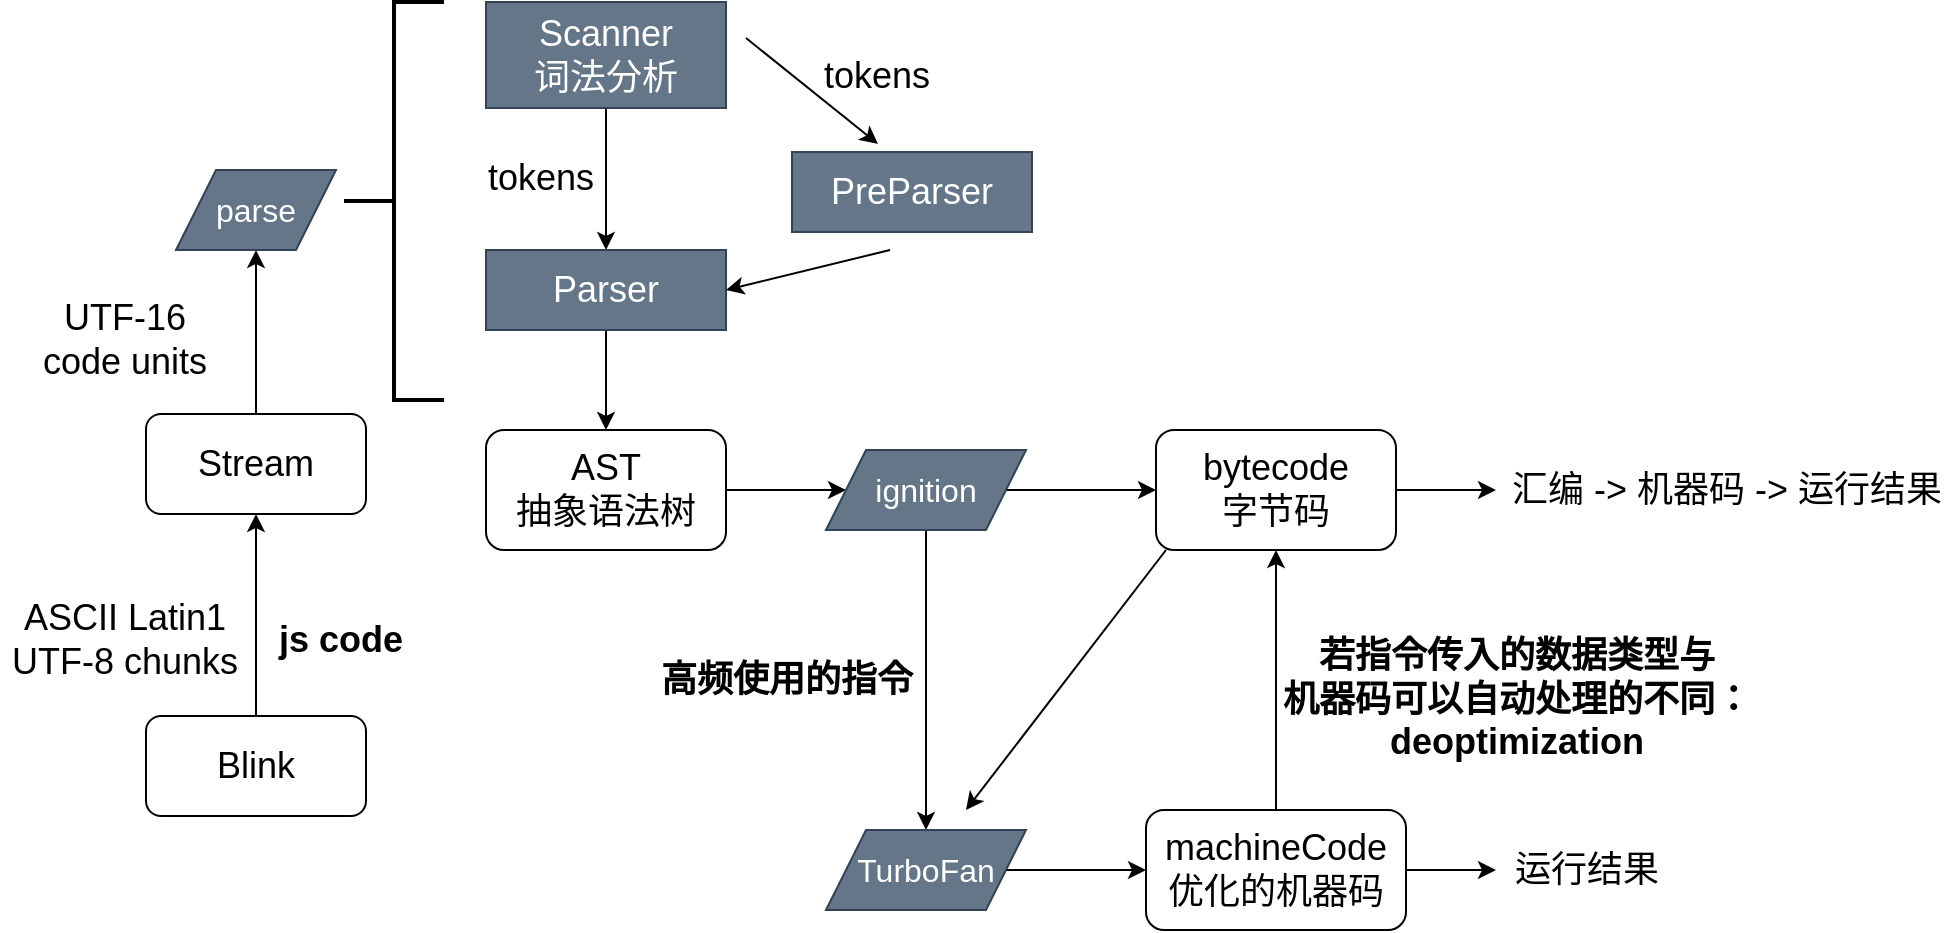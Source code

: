 <mxfile version="15.8.7" type="device"><diagram id="0VsMIjnxgxR421HbViS3" name="第 1 页"><mxGraphModel dx="1621" dy="811" grid="0" gridSize="10" guides="1" tooltips="1" connect="1" arrows="1" fold="1" page="0" pageScale="1" pageWidth="827" pageHeight="1169" math="0" shadow="0"><root><mxCell id="0"/><mxCell id="1" parent="0"/><mxCell id="LSwY0DMyn9l_oTDDaYlt-15" value="" style="edgeStyle=orthogonalEdgeStyle;rounded=0;orthogonalLoop=1;jettySize=auto;html=1;fontSize=18;" parent="1" source="LSwY0DMyn9l_oTDDaYlt-1" target="LSwY0DMyn9l_oTDDaYlt-2" edge="1"><mxGeometry relative="1" as="geometry"/></mxCell><mxCell id="LSwY0DMyn9l_oTDDaYlt-1" value="&lt;font style=&quot;font-size: 18px&quot;&gt;Stream&lt;/font&gt;" style="rounded=1;whiteSpace=wrap;html=1;fontSize=18;" parent="1" vertex="1"><mxGeometry x="-100" y="302" width="110" height="50" as="geometry"/></mxCell><mxCell id="LSwY0DMyn9l_oTDDaYlt-2" value="parse" style="shape=parallelogram;perimeter=parallelogramPerimeter;whiteSpace=wrap;html=1;fixedSize=1;fontSize=16;fillColor=#647687;strokeColor=#314354;fontColor=#ffffff;" parent="1" vertex="1"><mxGeometry x="-85" y="180" width="80" height="40" as="geometry"/></mxCell><mxCell id="LSwY0DMyn9l_oTDDaYlt-8" value="" style="strokeWidth=2;html=1;shape=mxgraph.flowchart.annotation_2;align=left;labelPosition=right;pointerEvents=1;fontSize=16;" parent="1" vertex="1"><mxGeometry x="-1" y="96" width="50" height="199" as="geometry"/></mxCell><mxCell id="LSwY0DMyn9l_oTDDaYlt-18" value="" style="edgeStyle=orthogonalEdgeStyle;rounded=0;orthogonalLoop=1;jettySize=auto;html=1;fontSize=18;" parent="1" source="LSwY0DMyn9l_oTDDaYlt-16" target="LSwY0DMyn9l_oTDDaYlt-17" edge="1"><mxGeometry relative="1" as="geometry"/></mxCell><mxCell id="LSwY0DMyn9l_oTDDaYlt-16" value="&lt;span style=&quot;font-size: 18px&quot;&gt;Scanner&lt;br&gt;词法分析&lt;/span&gt;" style="rounded=0;whiteSpace=wrap;html=1;fontSize=13;fillColor=#647687;fontColor=#ffffff;strokeColor=#314354;" parent="1" vertex="1"><mxGeometry x="70" y="96" width="120" height="53" as="geometry"/></mxCell><mxCell id="LSwY0DMyn9l_oTDDaYlt-20" value="" style="edgeStyle=orthogonalEdgeStyle;rounded=0;orthogonalLoop=1;jettySize=auto;html=1;fontSize=18;" parent="1" source="LSwY0DMyn9l_oTDDaYlt-17" target="LSwY0DMyn9l_oTDDaYlt-19" edge="1"><mxGeometry relative="1" as="geometry"/></mxCell><mxCell id="LSwY0DMyn9l_oTDDaYlt-17" value="&lt;span style=&quot;font-size: 18px&quot;&gt;Parser&lt;/span&gt;" style="rounded=0;whiteSpace=wrap;html=1;fontSize=13;fillColor=#647687;fontColor=#ffffff;strokeColor=#314354;" parent="1" vertex="1"><mxGeometry x="70" y="220" width="120" height="40" as="geometry"/></mxCell><mxCell id="LSwY0DMyn9l_oTDDaYlt-22" value="" style="edgeStyle=orthogonalEdgeStyle;rounded=0;orthogonalLoop=1;jettySize=auto;html=1;fontSize=18;" parent="1" source="LSwY0DMyn9l_oTDDaYlt-19" target="LSwY0DMyn9l_oTDDaYlt-21" edge="1"><mxGeometry relative="1" as="geometry"/></mxCell><mxCell id="LSwY0DMyn9l_oTDDaYlt-19" value="AST&lt;br&gt;抽象语法树" style="rounded=1;whiteSpace=wrap;html=1;fontSize=18;" parent="1" vertex="1"><mxGeometry x="70" y="310" width="120" height="60" as="geometry"/></mxCell><mxCell id="LSwY0DMyn9l_oTDDaYlt-24" value="" style="edgeStyle=orthogonalEdgeStyle;rounded=0;orthogonalLoop=1;jettySize=auto;html=1;fontSize=18;" parent="1" source="LSwY0DMyn9l_oTDDaYlt-21" target="LSwY0DMyn9l_oTDDaYlt-23" edge="1"><mxGeometry relative="1" as="geometry"/></mxCell><mxCell id="LSwY0DMyn9l_oTDDaYlt-30" value="" style="edgeStyle=orthogonalEdgeStyle;rounded=0;orthogonalLoop=1;jettySize=auto;html=1;fontSize=18;" parent="1" source="LSwY0DMyn9l_oTDDaYlt-21" target="LSwY0DMyn9l_oTDDaYlt-29" edge="1"><mxGeometry relative="1" as="geometry"/></mxCell><mxCell id="LSwY0DMyn9l_oTDDaYlt-21" value="ignition" style="shape=parallelogram;perimeter=parallelogramPerimeter;whiteSpace=wrap;html=1;fixedSize=1;fontSize=16;fillColor=#647687;strokeColor=#314354;fontColor=#ffffff;" parent="1" vertex="1"><mxGeometry x="240" y="320" width="100" height="40" as="geometry"/></mxCell><mxCell id="LSwY0DMyn9l_oTDDaYlt-27" value="" style="edgeStyle=orthogonalEdgeStyle;rounded=0;orthogonalLoop=1;jettySize=auto;html=1;fontSize=18;" parent="1" source="LSwY0DMyn9l_oTDDaYlt-23" target="LSwY0DMyn9l_oTDDaYlt-26" edge="1"><mxGeometry relative="1" as="geometry"/></mxCell><mxCell id="LSwY0DMyn9l_oTDDaYlt-23" value="bytecode&lt;br&gt;字节码" style="rounded=1;whiteSpace=wrap;html=1;fontSize=18;" parent="1" vertex="1"><mxGeometry x="405" y="310" width="120" height="60" as="geometry"/></mxCell><mxCell id="LSwY0DMyn9l_oTDDaYlt-26" value="汇编 -&amp;gt; 机器码 -&amp;gt; 运行结果" style="text;html=1;align=center;verticalAlign=middle;resizable=0;points=[];autosize=1;strokeColor=none;fillColor=none;fontSize=18;" parent="1" vertex="1"><mxGeometry x="575" y="325" width="230" height="30" as="geometry"/></mxCell><mxCell id="LSwY0DMyn9l_oTDDaYlt-33" value="" style="edgeStyle=orthogonalEdgeStyle;rounded=0;orthogonalLoop=1;jettySize=auto;html=1;fontSize=18;" parent="1" source="LSwY0DMyn9l_oTDDaYlt-29" target="LSwY0DMyn9l_oTDDaYlt-32" edge="1"><mxGeometry relative="1" as="geometry"/></mxCell><mxCell id="LSwY0DMyn9l_oTDDaYlt-29" value="TurboFan" style="shape=parallelogram;perimeter=parallelogramPerimeter;whiteSpace=wrap;html=1;fixedSize=1;fontSize=16;fillColor=#647687;strokeColor=#314354;fontColor=#ffffff;" parent="1" vertex="1"><mxGeometry x="240" y="510" width="100" height="40" as="geometry"/></mxCell><mxCell id="LSwY0DMyn9l_oTDDaYlt-31" value="&lt;b&gt;高频使用的指令&lt;/b&gt;" style="text;html=1;align=center;verticalAlign=middle;resizable=0;points=[];autosize=1;strokeColor=none;fillColor=none;fontSize=18;" parent="1" vertex="1"><mxGeometry x="150" y="420" width="140" height="30" as="geometry"/></mxCell><mxCell id="LSwY0DMyn9l_oTDDaYlt-35" value="" style="edgeStyle=orthogonalEdgeStyle;rounded=0;orthogonalLoop=1;jettySize=auto;html=1;fontSize=18;" parent="1" source="LSwY0DMyn9l_oTDDaYlt-32" target="LSwY0DMyn9l_oTDDaYlt-34" edge="1"><mxGeometry relative="1" as="geometry"/></mxCell><mxCell id="LSwY0DMyn9l_oTDDaYlt-36" value="" style="edgeStyle=orthogonalEdgeStyle;rounded=0;orthogonalLoop=1;jettySize=auto;html=1;fontSize=18;" parent="1" source="LSwY0DMyn9l_oTDDaYlt-32" target="LSwY0DMyn9l_oTDDaYlt-23" edge="1"><mxGeometry relative="1" as="geometry"/></mxCell><mxCell id="LSwY0DMyn9l_oTDDaYlt-32" value="machineCode&lt;br&gt;优化的机器码" style="rounded=1;whiteSpace=wrap;html=1;fontSize=18;" parent="1" vertex="1"><mxGeometry x="400" y="500" width="130" height="60" as="geometry"/></mxCell><mxCell id="LSwY0DMyn9l_oTDDaYlt-34" value="运行结果&lt;br&gt;" style="text;html=1;align=center;verticalAlign=middle;resizable=0;points=[];autosize=1;strokeColor=none;fillColor=none;fontSize=18;" parent="1" vertex="1"><mxGeometry x="575" y="515" width="90" height="30" as="geometry"/></mxCell><mxCell id="LSwY0DMyn9l_oTDDaYlt-37" value="&lt;div&gt;&lt;b&gt;若指令传入的数据类型与&lt;/b&gt;&lt;/div&gt;&lt;b&gt;&lt;div&gt;&lt;b&gt;机器码可以自动处理的不同：&lt;/b&gt;&lt;/div&gt;&lt;div&gt;&lt;b&gt;deoptimization&lt;/b&gt;&lt;/div&gt;&lt;/b&gt;" style="text;html=1;align=center;verticalAlign=middle;resizable=0;points=[];autosize=1;strokeColor=none;fillColor=none;fontSize=18;" parent="1" vertex="1"><mxGeometry x="460" y="410" width="250" height="70" as="geometry"/></mxCell><mxCell id="LSwY0DMyn9l_oTDDaYlt-38" value="" style="endArrow=classic;html=1;rounded=0;fontSize=18;" parent="1" edge="1"><mxGeometry width="50" height="50" relative="1" as="geometry"><mxPoint x="410" y="370" as="sourcePoint"/><mxPoint x="310" y="500" as="targetPoint"/></mxGeometry></mxCell><mxCell id="LlR2Auqt_qV7y-_9dvee-2" value="" style="edgeStyle=orthogonalEdgeStyle;rounded=0;orthogonalLoop=1;jettySize=auto;html=1;" edge="1" parent="1" source="LlR2Auqt_qV7y-_9dvee-1" target="LSwY0DMyn9l_oTDDaYlt-1"><mxGeometry relative="1" as="geometry"/></mxCell><mxCell id="LlR2Auqt_qV7y-_9dvee-1" value="&lt;font style=&quot;font-size: 18px&quot;&gt;Blink&lt;/font&gt;" style="rounded=1;whiteSpace=wrap;html=1;fontSize=18;" vertex="1" parent="1"><mxGeometry x="-100" y="453" width="110" height="50" as="geometry"/></mxCell><mxCell id="LlR2Auqt_qV7y-_9dvee-3" value="&lt;font size=&quot;1&quot;&gt;&lt;span style=&quot;font-size: 18px&quot;&gt;ASCII Latin1&lt;br&gt;UTF-8 chunks&lt;br&gt;&lt;/span&gt;&lt;/font&gt;" style="text;html=1;align=center;verticalAlign=middle;resizable=0;points=[];autosize=1;strokeColor=none;fillColor=none;" vertex="1" parent="1"><mxGeometry x="-173" y="396" width="123" height="38" as="geometry"/></mxCell><mxCell id="LlR2Auqt_qV7y-_9dvee-4" value="&lt;font size=&quot;1&quot;&gt;&lt;span style=&quot;font-size: 18px&quot;&gt;UTF-16&lt;br&gt;code units&lt;br&gt;&lt;/span&gt;&lt;/font&gt;" style="text;html=1;align=center;verticalAlign=middle;resizable=0;points=[];autosize=1;strokeColor=none;fillColor=none;" vertex="1" parent="1"><mxGeometry x="-157" y="246" width="92" height="38" as="geometry"/></mxCell><mxCell id="LlR2Auqt_qV7y-_9dvee-6" value="tokens" style="text;html=1;align=center;verticalAlign=middle;resizable=0;points=[];autosize=1;strokeColor=none;fillColor=none;fontSize=18;" vertex="1" parent="1"><mxGeometry x="65" y="171" width="63" height="26" as="geometry"/></mxCell><mxCell id="LlR2Auqt_qV7y-_9dvee-7" value="&lt;span style=&quot;font-size: 18px&quot;&gt;PreParser&lt;/span&gt;" style="rounded=0;whiteSpace=wrap;html=1;fontSize=13;fillColor=#647687;fontColor=#ffffff;strokeColor=#314354;" vertex="1" parent="1"><mxGeometry x="223" y="171" width="120" height="40" as="geometry"/></mxCell><mxCell id="LlR2Auqt_qV7y-_9dvee-8" value="" style="endArrow=classic;html=1;rounded=0;fontSize=18;" edge="1" parent="1"><mxGeometry width="50" height="50" relative="1" as="geometry"><mxPoint x="200" y="114" as="sourcePoint"/><mxPoint x="266" y="167" as="targetPoint"/></mxGeometry></mxCell><mxCell id="LlR2Auqt_qV7y-_9dvee-9" value="tokens" style="text;html=1;align=center;verticalAlign=middle;resizable=0;points=[];autosize=1;strokeColor=none;fillColor=none;fontSize=18;" vertex="1" parent="1"><mxGeometry x="233" y="120" width="63" height="26" as="geometry"/></mxCell><mxCell id="LlR2Auqt_qV7y-_9dvee-10" value="" style="endArrow=classic;html=1;rounded=0;fontSize=18;entryX=1;entryY=0.5;entryDx=0;entryDy=0;" edge="1" parent="1" target="LSwY0DMyn9l_oTDDaYlt-17"><mxGeometry width="50" height="50" relative="1" as="geometry"><mxPoint x="272" y="220" as="sourcePoint"/><mxPoint x="343" y="273" as="targetPoint"/></mxGeometry></mxCell><mxCell id="LlR2Auqt_qV7y-_9dvee-11" value="&lt;b&gt;js code&lt;/b&gt;" style="text;html=1;align=center;verticalAlign=middle;resizable=0;points=[];autosize=1;strokeColor=none;fillColor=none;fontSize=18;" vertex="1" parent="1"><mxGeometry x="-39" y="402" width="72" height="26" as="geometry"/></mxCell></root></mxGraphModel></diagram></mxfile>